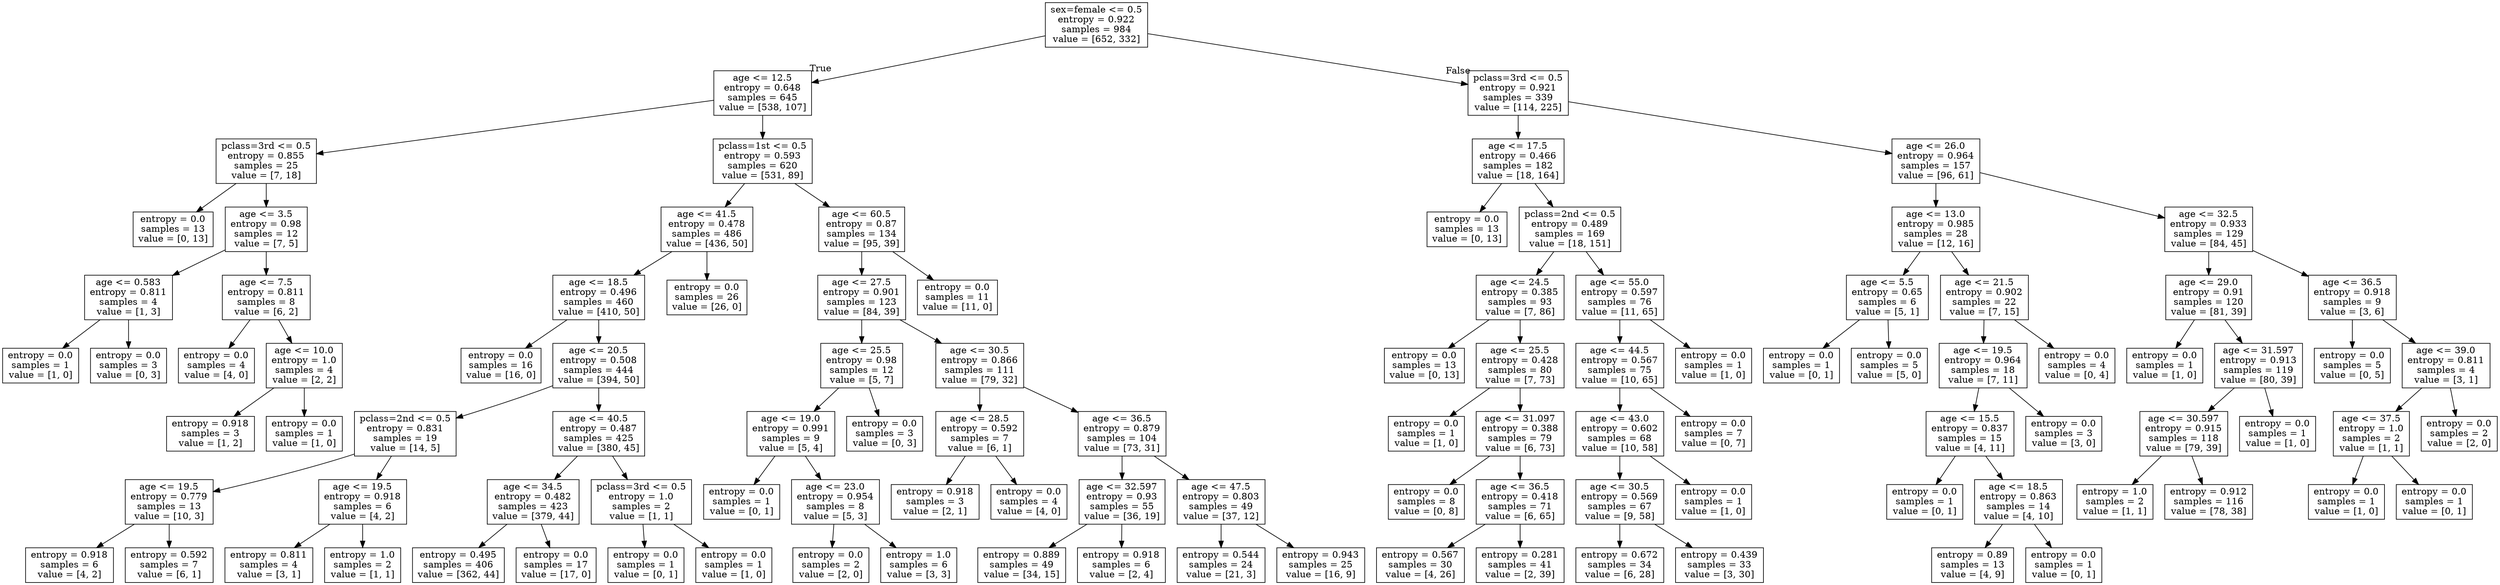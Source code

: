 digraph Tree {
node [shape=box] ;
0 [label="sex=female <= 0.5\nentropy = 0.922\nsamples = 984\nvalue = [652, 332]"] ;
1 [label="age <= 12.5\nentropy = 0.648\nsamples = 645\nvalue = [538, 107]"] ;
0 -> 1 [labeldistance=2.5, labelangle=45, headlabel="True"] ;
2 [label="pclass=3rd <= 0.5\nentropy = 0.855\nsamples = 25\nvalue = [7, 18]"] ;
1 -> 2 ;
3 [label="entropy = 0.0\nsamples = 13\nvalue = [0, 13]"] ;
2 -> 3 ;
4 [label="age <= 3.5\nentropy = 0.98\nsamples = 12\nvalue = [7, 5]"] ;
2 -> 4 ;
5 [label="age <= 0.583\nentropy = 0.811\nsamples = 4\nvalue = [1, 3]"] ;
4 -> 5 ;
6 [label="entropy = 0.0\nsamples = 1\nvalue = [1, 0]"] ;
5 -> 6 ;
7 [label="entropy = 0.0\nsamples = 3\nvalue = [0, 3]"] ;
5 -> 7 ;
8 [label="age <= 7.5\nentropy = 0.811\nsamples = 8\nvalue = [6, 2]"] ;
4 -> 8 ;
9 [label="entropy = 0.0\nsamples = 4\nvalue = [4, 0]"] ;
8 -> 9 ;
10 [label="age <= 10.0\nentropy = 1.0\nsamples = 4\nvalue = [2, 2]"] ;
8 -> 10 ;
11 [label="entropy = 0.918\nsamples = 3\nvalue = [1, 2]"] ;
10 -> 11 ;
12 [label="entropy = 0.0\nsamples = 1\nvalue = [1, 0]"] ;
10 -> 12 ;
13 [label="pclass=1st <= 0.5\nentropy = 0.593\nsamples = 620\nvalue = [531, 89]"] ;
1 -> 13 ;
14 [label="age <= 41.5\nentropy = 0.478\nsamples = 486\nvalue = [436, 50]"] ;
13 -> 14 ;
15 [label="age <= 18.5\nentropy = 0.496\nsamples = 460\nvalue = [410, 50]"] ;
14 -> 15 ;
16 [label="entropy = 0.0\nsamples = 16\nvalue = [16, 0]"] ;
15 -> 16 ;
17 [label="age <= 20.5\nentropy = 0.508\nsamples = 444\nvalue = [394, 50]"] ;
15 -> 17 ;
18 [label="pclass=2nd <= 0.5\nentropy = 0.831\nsamples = 19\nvalue = [14, 5]"] ;
17 -> 18 ;
19 [label="age <= 19.5\nentropy = 0.779\nsamples = 13\nvalue = [10, 3]"] ;
18 -> 19 ;
20 [label="entropy = 0.918\nsamples = 6\nvalue = [4, 2]"] ;
19 -> 20 ;
21 [label="entropy = 0.592\nsamples = 7\nvalue = [6, 1]"] ;
19 -> 21 ;
22 [label="age <= 19.5\nentropy = 0.918\nsamples = 6\nvalue = [4, 2]"] ;
18 -> 22 ;
23 [label="entropy = 0.811\nsamples = 4\nvalue = [3, 1]"] ;
22 -> 23 ;
24 [label="entropy = 1.0\nsamples = 2\nvalue = [1, 1]"] ;
22 -> 24 ;
25 [label="age <= 40.5\nentropy = 0.487\nsamples = 425\nvalue = [380, 45]"] ;
17 -> 25 ;
26 [label="age <= 34.5\nentropy = 0.482\nsamples = 423\nvalue = [379, 44]"] ;
25 -> 26 ;
27 [label="entropy = 0.495\nsamples = 406\nvalue = [362, 44]"] ;
26 -> 27 ;
28 [label="entropy = 0.0\nsamples = 17\nvalue = [17, 0]"] ;
26 -> 28 ;
29 [label="pclass=3rd <= 0.5\nentropy = 1.0\nsamples = 2\nvalue = [1, 1]"] ;
25 -> 29 ;
30 [label="entropy = 0.0\nsamples = 1\nvalue = [0, 1]"] ;
29 -> 30 ;
31 [label="entropy = 0.0\nsamples = 1\nvalue = [1, 0]"] ;
29 -> 31 ;
32 [label="entropy = 0.0\nsamples = 26\nvalue = [26, 0]"] ;
14 -> 32 ;
33 [label="age <= 60.5\nentropy = 0.87\nsamples = 134\nvalue = [95, 39]"] ;
13 -> 33 ;
34 [label="age <= 27.5\nentropy = 0.901\nsamples = 123\nvalue = [84, 39]"] ;
33 -> 34 ;
35 [label="age <= 25.5\nentropy = 0.98\nsamples = 12\nvalue = [5, 7]"] ;
34 -> 35 ;
36 [label="age <= 19.0\nentropy = 0.991\nsamples = 9\nvalue = [5, 4]"] ;
35 -> 36 ;
37 [label="entropy = 0.0\nsamples = 1\nvalue = [0, 1]"] ;
36 -> 37 ;
38 [label="age <= 23.0\nentropy = 0.954\nsamples = 8\nvalue = [5, 3]"] ;
36 -> 38 ;
39 [label="entropy = 0.0\nsamples = 2\nvalue = [2, 0]"] ;
38 -> 39 ;
40 [label="entropy = 1.0\nsamples = 6\nvalue = [3, 3]"] ;
38 -> 40 ;
41 [label="entropy = 0.0\nsamples = 3\nvalue = [0, 3]"] ;
35 -> 41 ;
42 [label="age <= 30.5\nentropy = 0.866\nsamples = 111\nvalue = [79, 32]"] ;
34 -> 42 ;
43 [label="age <= 28.5\nentropy = 0.592\nsamples = 7\nvalue = [6, 1]"] ;
42 -> 43 ;
44 [label="entropy = 0.918\nsamples = 3\nvalue = [2, 1]"] ;
43 -> 44 ;
45 [label="entropy = 0.0\nsamples = 4\nvalue = [4, 0]"] ;
43 -> 45 ;
46 [label="age <= 36.5\nentropy = 0.879\nsamples = 104\nvalue = [73, 31]"] ;
42 -> 46 ;
47 [label="age <= 32.597\nentropy = 0.93\nsamples = 55\nvalue = [36, 19]"] ;
46 -> 47 ;
48 [label="entropy = 0.889\nsamples = 49\nvalue = [34, 15]"] ;
47 -> 48 ;
49 [label="entropy = 0.918\nsamples = 6\nvalue = [2, 4]"] ;
47 -> 49 ;
50 [label="age <= 47.5\nentropy = 0.803\nsamples = 49\nvalue = [37, 12]"] ;
46 -> 50 ;
51 [label="entropy = 0.544\nsamples = 24\nvalue = [21, 3]"] ;
50 -> 51 ;
52 [label="entropy = 0.943\nsamples = 25\nvalue = [16, 9]"] ;
50 -> 52 ;
53 [label="entropy = 0.0\nsamples = 11\nvalue = [11, 0]"] ;
33 -> 53 ;
54 [label="pclass=3rd <= 0.5\nentropy = 0.921\nsamples = 339\nvalue = [114, 225]"] ;
0 -> 54 [labeldistance=2.5, labelangle=-45, headlabel="False"] ;
55 [label="age <= 17.5\nentropy = 0.466\nsamples = 182\nvalue = [18, 164]"] ;
54 -> 55 ;
56 [label="entropy = 0.0\nsamples = 13\nvalue = [0, 13]"] ;
55 -> 56 ;
57 [label="pclass=2nd <= 0.5\nentropy = 0.489\nsamples = 169\nvalue = [18, 151]"] ;
55 -> 57 ;
58 [label="age <= 24.5\nentropy = 0.385\nsamples = 93\nvalue = [7, 86]"] ;
57 -> 58 ;
59 [label="entropy = 0.0\nsamples = 13\nvalue = [0, 13]"] ;
58 -> 59 ;
60 [label="age <= 25.5\nentropy = 0.428\nsamples = 80\nvalue = [7, 73]"] ;
58 -> 60 ;
61 [label="entropy = 0.0\nsamples = 1\nvalue = [1, 0]"] ;
60 -> 61 ;
62 [label="age <= 31.097\nentropy = 0.388\nsamples = 79\nvalue = [6, 73]"] ;
60 -> 62 ;
63 [label="entropy = 0.0\nsamples = 8\nvalue = [0, 8]"] ;
62 -> 63 ;
64 [label="age <= 36.5\nentropy = 0.418\nsamples = 71\nvalue = [6, 65]"] ;
62 -> 64 ;
65 [label="entropy = 0.567\nsamples = 30\nvalue = [4, 26]"] ;
64 -> 65 ;
66 [label="entropy = 0.281\nsamples = 41\nvalue = [2, 39]"] ;
64 -> 66 ;
67 [label="age <= 55.0\nentropy = 0.597\nsamples = 76\nvalue = [11, 65]"] ;
57 -> 67 ;
68 [label="age <= 44.5\nentropy = 0.567\nsamples = 75\nvalue = [10, 65]"] ;
67 -> 68 ;
69 [label="age <= 43.0\nentropy = 0.602\nsamples = 68\nvalue = [10, 58]"] ;
68 -> 69 ;
70 [label="age <= 30.5\nentropy = 0.569\nsamples = 67\nvalue = [9, 58]"] ;
69 -> 70 ;
71 [label="entropy = 0.672\nsamples = 34\nvalue = [6, 28]"] ;
70 -> 71 ;
72 [label="entropy = 0.439\nsamples = 33\nvalue = [3, 30]"] ;
70 -> 72 ;
73 [label="entropy = 0.0\nsamples = 1\nvalue = [1, 0]"] ;
69 -> 73 ;
74 [label="entropy = 0.0\nsamples = 7\nvalue = [0, 7]"] ;
68 -> 74 ;
75 [label="entropy = 0.0\nsamples = 1\nvalue = [1, 0]"] ;
67 -> 75 ;
76 [label="age <= 26.0\nentropy = 0.964\nsamples = 157\nvalue = [96, 61]"] ;
54 -> 76 ;
77 [label="age <= 13.0\nentropy = 0.985\nsamples = 28\nvalue = [12, 16]"] ;
76 -> 77 ;
78 [label="age <= 5.5\nentropy = 0.65\nsamples = 6\nvalue = [5, 1]"] ;
77 -> 78 ;
79 [label="entropy = 0.0\nsamples = 1\nvalue = [0, 1]"] ;
78 -> 79 ;
80 [label="entropy = 0.0\nsamples = 5\nvalue = [5, 0]"] ;
78 -> 80 ;
81 [label="age <= 21.5\nentropy = 0.902\nsamples = 22\nvalue = [7, 15]"] ;
77 -> 81 ;
82 [label="age <= 19.5\nentropy = 0.964\nsamples = 18\nvalue = [7, 11]"] ;
81 -> 82 ;
83 [label="age <= 15.5\nentropy = 0.837\nsamples = 15\nvalue = [4, 11]"] ;
82 -> 83 ;
84 [label="entropy = 0.0\nsamples = 1\nvalue = [0, 1]"] ;
83 -> 84 ;
85 [label="age <= 18.5\nentropy = 0.863\nsamples = 14\nvalue = [4, 10]"] ;
83 -> 85 ;
86 [label="entropy = 0.89\nsamples = 13\nvalue = [4, 9]"] ;
85 -> 86 ;
87 [label="entropy = 0.0\nsamples = 1\nvalue = [0, 1]"] ;
85 -> 87 ;
88 [label="entropy = 0.0\nsamples = 3\nvalue = [3, 0]"] ;
82 -> 88 ;
89 [label="entropy = 0.0\nsamples = 4\nvalue = [0, 4]"] ;
81 -> 89 ;
90 [label="age <= 32.5\nentropy = 0.933\nsamples = 129\nvalue = [84, 45]"] ;
76 -> 90 ;
91 [label="age <= 29.0\nentropy = 0.91\nsamples = 120\nvalue = [81, 39]"] ;
90 -> 91 ;
92 [label="entropy = 0.0\nsamples = 1\nvalue = [1, 0]"] ;
91 -> 92 ;
93 [label="age <= 31.597\nentropy = 0.913\nsamples = 119\nvalue = [80, 39]"] ;
91 -> 93 ;
94 [label="age <= 30.597\nentropy = 0.915\nsamples = 118\nvalue = [79, 39]"] ;
93 -> 94 ;
95 [label="entropy = 1.0\nsamples = 2\nvalue = [1, 1]"] ;
94 -> 95 ;
96 [label="entropy = 0.912\nsamples = 116\nvalue = [78, 38]"] ;
94 -> 96 ;
97 [label="entropy = 0.0\nsamples = 1\nvalue = [1, 0]"] ;
93 -> 97 ;
98 [label="age <= 36.5\nentropy = 0.918\nsamples = 9\nvalue = [3, 6]"] ;
90 -> 98 ;
99 [label="entropy = 0.0\nsamples = 5\nvalue = [0, 5]"] ;
98 -> 99 ;
100 [label="age <= 39.0\nentropy = 0.811\nsamples = 4\nvalue = [3, 1]"] ;
98 -> 100 ;
101 [label="age <= 37.5\nentropy = 1.0\nsamples = 2\nvalue = [1, 1]"] ;
100 -> 101 ;
102 [label="entropy = 0.0\nsamples = 1\nvalue = [1, 0]"] ;
101 -> 102 ;
103 [label="entropy = 0.0\nsamples = 1\nvalue = [0, 1]"] ;
101 -> 103 ;
104 [label="entropy = 0.0\nsamples = 2\nvalue = [2, 0]"] ;
100 -> 104 ;
}